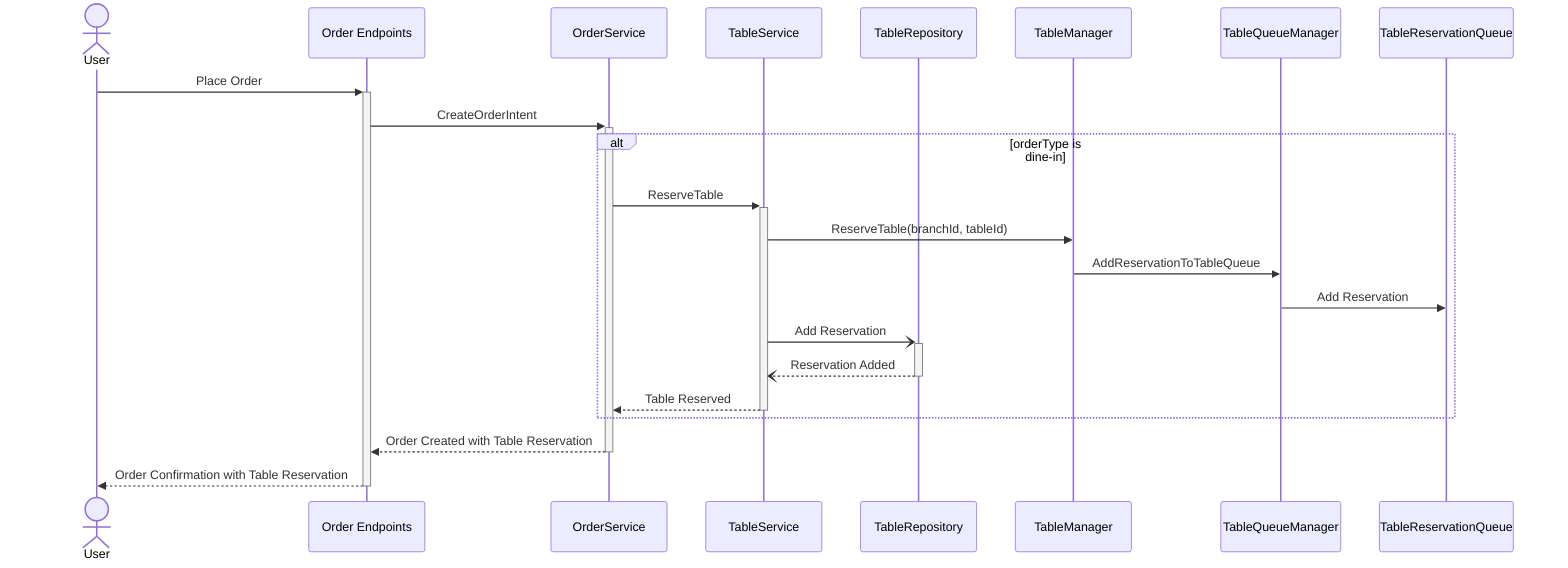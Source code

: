 sequenceDiagram

    actor User
    participant Order Endpoints
    participant OrderService
    participant TableService
    participant TableRepository
    participant TableManager
    participant TableQueueManager
    participant TableReservationQueue

    User->>+Order Endpoints: Place Order
    Order Endpoints->>+OrderService: CreateOrderIntent
    alt orderType is dine-in
        OrderService->>+TableService: ReserveTable
        TableService->>TableManager: ReserveTable(branchId, tableId)
        TableManager->>TableQueueManager: AddReservationToTableQueue
        TableQueueManager->>TableReservationQueue: Add Reservation
        TableService-)+TableRepository: Add Reservation
        TableRepository--)-TableService: Reservation Added
        TableService-->>-OrderService: Table Reserved
    end
    OrderService-->>-Order Endpoints: Order Created with Table Reservation
    Order Endpoints-->>-User: Order Confirmation with Table Reservation